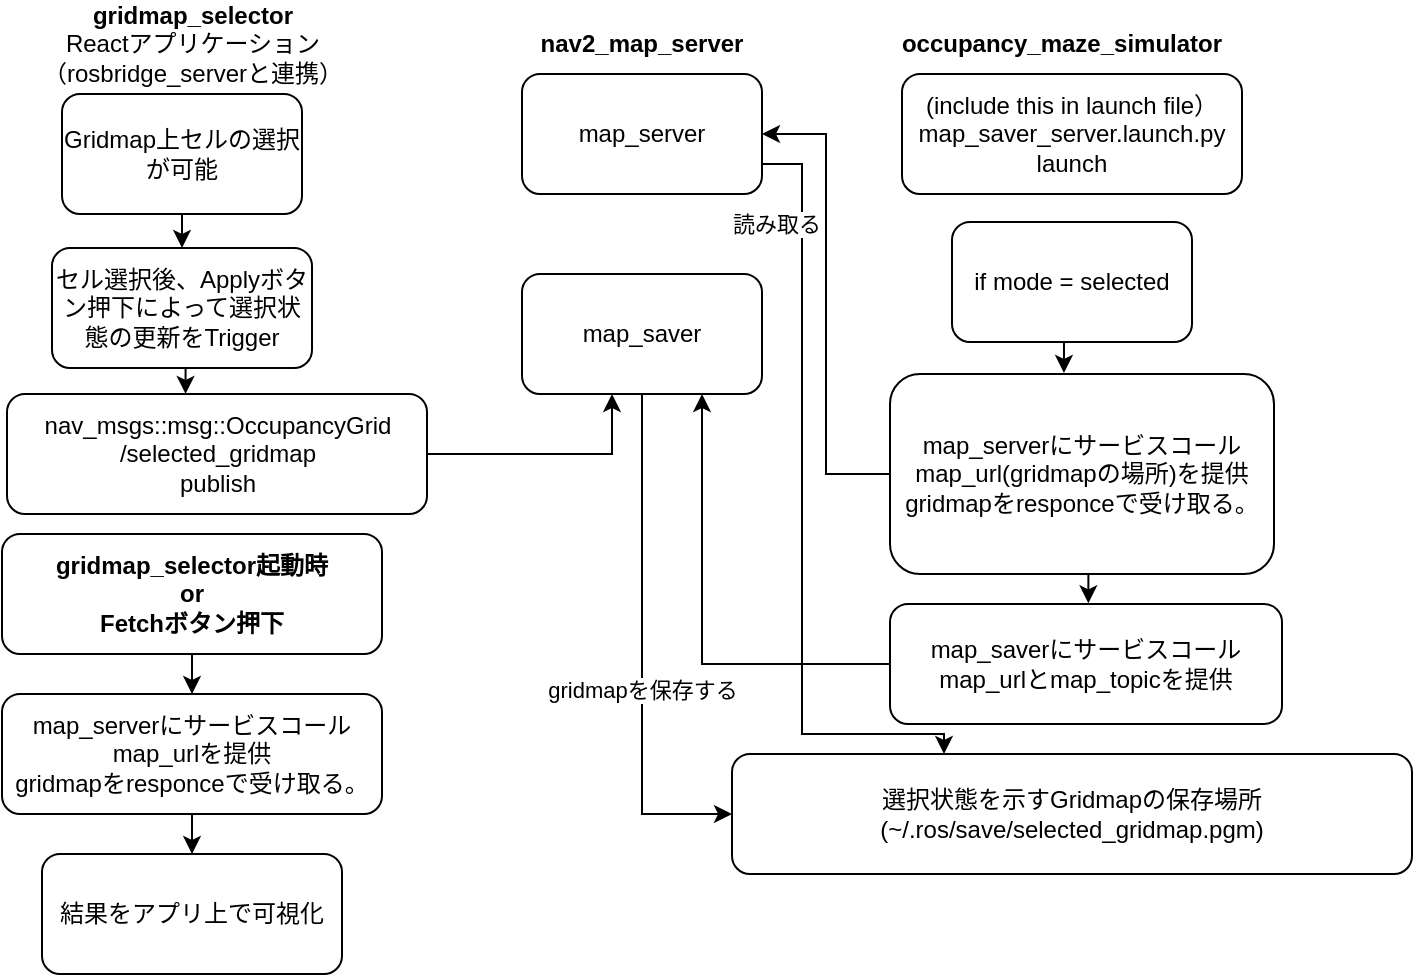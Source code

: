 <mxfile version="25.0.1">
  <diagram name="Page-1" id="C0TTzloq1Vdm2UTvwTLK">
    <mxGraphModel dx="793" dy="927" grid="1" gridSize="10" guides="1" tooltips="1" connect="1" arrows="1" fold="1" page="1" pageScale="1" pageWidth="1100" pageHeight="850" math="0" shadow="0">
      <root>
        <mxCell id="0" />
        <mxCell id="1" parent="0" />
        <mxCell id="lpFblWUsz3aCrupPQczd-22" style="edgeStyle=orthogonalEdgeStyle;rounded=0;orthogonalLoop=1;jettySize=auto;html=1;exitX=0.5;exitY=1;exitDx=0;exitDy=0;entryX=0.5;entryY=0;entryDx=0;entryDy=0;" edge="1" parent="1" source="Qm9friMbtk5Wdlpzol8I-1" target="Qm9friMbtk5Wdlpzol8I-3">
          <mxGeometry relative="1" as="geometry" />
        </mxCell>
        <mxCell id="Qm9friMbtk5Wdlpzol8I-1" value="Gridmap上セルの選択が可能" style="rounded=1;whiteSpace=wrap;html=1;" parent="1" vertex="1">
          <mxGeometry x="140" y="95" width="120" height="60" as="geometry" />
        </mxCell>
        <mxCell id="Qm9friMbtk5Wdlpzol8I-2" value="&lt;div&gt;&lt;b&gt;gridmap_selector&lt;/b&gt;&lt;/div&gt;Reactアプリケーション&lt;div&gt;（rosbridge_serverと連携）&lt;/div&gt;" style="text;html=1;align=center;verticalAlign=middle;whiteSpace=wrap;rounded=0;" parent="1" vertex="1">
          <mxGeometry x="117.5" y="50" width="175" height="40" as="geometry" />
        </mxCell>
        <mxCell id="Qm9friMbtk5Wdlpzol8I-3" value="セル選択後、Applyボタン押下によって選択状態の更新をTrigger" style="rounded=1;whiteSpace=wrap;html=1;" parent="1" vertex="1">
          <mxGeometry x="135" y="172" width="130" height="60" as="geometry" />
        </mxCell>
        <mxCell id="lpFblWUsz3aCrupPQczd-1" value="nav_msgs::msg::OccupancyGrid&lt;div&gt;/selected_gridmap&lt;/div&gt;&lt;div&gt;publish&lt;/div&gt;" style="rounded=1;whiteSpace=wrap;html=1;" vertex="1" parent="1">
          <mxGeometry x="112.5" y="245" width="210" height="60" as="geometry" />
        </mxCell>
        <mxCell id="lpFblWUsz3aCrupPQczd-2" value="&lt;div&gt;(include this in launch file）&lt;/div&gt;map_saver_server.launch.py&lt;div&gt;launch&lt;/div&gt;" style="rounded=1;whiteSpace=wrap;html=1;" vertex="1" parent="1">
          <mxGeometry x="560" y="85" width="170" height="60" as="geometry" />
        </mxCell>
        <mxCell id="lpFblWUsz3aCrupPQczd-3" value="&lt;b&gt;occupancy_maze_simulator&lt;/b&gt;" style="text;html=1;align=center;verticalAlign=middle;whiteSpace=wrap;rounded=0;" vertex="1" parent="1">
          <mxGeometry x="560" y="55" width="160" height="30" as="geometry" />
        </mxCell>
        <mxCell id="lpFblWUsz3aCrupPQczd-4" value="map_server" style="rounded=1;whiteSpace=wrap;html=1;" vertex="1" parent="1">
          <mxGeometry x="370" y="85" width="120" height="60" as="geometry" />
        </mxCell>
        <mxCell id="lpFblWUsz3aCrupPQczd-5" value="&lt;b&gt;nav2_map_server&lt;/b&gt;" style="text;html=1;align=center;verticalAlign=middle;whiteSpace=wrap;rounded=0;" vertex="1" parent="1">
          <mxGeometry x="400" y="55" width="60" height="30" as="geometry" />
        </mxCell>
        <mxCell id="lpFblWUsz3aCrupPQczd-6" value="if mode = selected" style="rounded=1;whiteSpace=wrap;html=1;" vertex="1" parent="1">
          <mxGeometry x="585" y="159" width="120" height="60" as="geometry" />
        </mxCell>
        <mxCell id="lpFblWUsz3aCrupPQczd-14" style="edgeStyle=orthogonalEdgeStyle;rounded=0;orthogonalLoop=1;jettySize=auto;html=1;exitX=0;exitY=0.5;exitDx=0;exitDy=0;entryX=1;entryY=0.5;entryDx=0;entryDy=0;" edge="1" parent="1" source="lpFblWUsz3aCrupPQczd-8" target="lpFblWUsz3aCrupPQczd-4">
          <mxGeometry relative="1" as="geometry" />
        </mxCell>
        <mxCell id="lpFblWUsz3aCrupPQczd-8" value="map_serverにサービスコール&lt;div&gt;map_url(gridmapの場所)を提供&lt;/div&gt;&lt;div&gt;gridmapをresponceで受け取る。&lt;/div&gt;" style="rounded=1;whiteSpace=wrap;html=1;" vertex="1" parent="1">
          <mxGeometry x="554" y="235" width="192" height="100" as="geometry" />
        </mxCell>
        <mxCell id="lpFblWUsz3aCrupPQczd-13" style="edgeStyle=orthogonalEdgeStyle;rounded=0;orthogonalLoop=1;jettySize=auto;html=1;exitX=0;exitY=0.5;exitDx=0;exitDy=0;entryX=0.75;entryY=1;entryDx=0;entryDy=0;" edge="1" parent="1" source="lpFblWUsz3aCrupPQczd-9" target="lpFblWUsz3aCrupPQczd-12">
          <mxGeometry relative="1" as="geometry" />
        </mxCell>
        <mxCell id="lpFblWUsz3aCrupPQczd-9" value="map_saverにサービスコール&lt;div&gt;map_urlとmap_topicを提供&lt;/div&gt;" style="rounded=1;whiteSpace=wrap;html=1;" vertex="1" parent="1">
          <mxGeometry x="554" y="350" width="196" height="60" as="geometry" />
        </mxCell>
        <mxCell id="lpFblWUsz3aCrupPQczd-18" style="edgeStyle=orthogonalEdgeStyle;rounded=0;orthogonalLoop=1;jettySize=auto;html=1;entryX=0;entryY=0.5;entryDx=0;entryDy=0;" edge="1" parent="1" source="lpFblWUsz3aCrupPQczd-12" target="lpFblWUsz3aCrupPQczd-16">
          <mxGeometry relative="1" as="geometry" />
        </mxCell>
        <mxCell id="lpFblWUsz3aCrupPQczd-21" value="gridmapを保存する" style="edgeLabel;html=1;align=center;verticalAlign=middle;resizable=0;points=[];" vertex="1" connectable="0" parent="lpFblWUsz3aCrupPQczd-18">
          <mxGeometry x="-0.176" relative="1" as="geometry">
            <mxPoint y="43" as="offset" />
          </mxGeometry>
        </mxCell>
        <mxCell id="lpFblWUsz3aCrupPQczd-12" value="map_saver" style="rounded=1;whiteSpace=wrap;html=1;" vertex="1" parent="1">
          <mxGeometry x="370" y="185" width="120" height="60" as="geometry" />
        </mxCell>
        <mxCell id="lpFblWUsz3aCrupPQczd-15" style="edgeStyle=orthogonalEdgeStyle;rounded=0;orthogonalLoop=1;jettySize=auto;html=1;exitX=1;exitY=0.5;exitDx=0;exitDy=0;entryX=0.375;entryY=1;entryDx=0;entryDy=0;entryPerimeter=0;" edge="1" parent="1" source="lpFblWUsz3aCrupPQczd-1" target="lpFblWUsz3aCrupPQczd-12">
          <mxGeometry relative="1" as="geometry" />
        </mxCell>
        <mxCell id="lpFblWUsz3aCrupPQczd-16" value="選択状態を示すGridmapの保存場所&lt;div&gt;(~/.ros/save/selected_gridmap.pgm)&lt;/div&gt;" style="rounded=1;whiteSpace=wrap;html=1;" vertex="1" parent="1">
          <mxGeometry x="475" y="425" width="340" height="60" as="geometry" />
        </mxCell>
        <mxCell id="lpFblWUsz3aCrupPQczd-19" style="edgeStyle=orthogonalEdgeStyle;rounded=0;orthogonalLoop=1;jettySize=auto;html=1;entryX=1;entryY=0.75;entryDx=0;entryDy=0;startArrow=classic;startFill=1;endArrow=none;endFill=0;" edge="1" parent="1" target="lpFblWUsz3aCrupPQczd-4">
          <mxGeometry relative="1" as="geometry">
            <mxPoint x="581" y="425" as="sourcePoint" />
            <mxPoint x="510.0" y="145.0" as="targetPoint" />
            <Array as="points">
              <mxPoint x="581" y="415" />
              <mxPoint x="510" y="415" />
              <mxPoint x="510" y="130" />
            </Array>
          </mxGeometry>
        </mxCell>
        <mxCell id="lpFblWUsz3aCrupPQczd-20" value="読み取る" style="edgeLabel;html=1;align=center;verticalAlign=middle;resizable=0;points=[];" vertex="1" connectable="0" parent="lpFblWUsz3aCrupPQczd-19">
          <mxGeometry x="0.756" y="1" relative="1" as="geometry">
            <mxPoint x="-12" y="3" as="offset" />
          </mxGeometry>
        </mxCell>
        <mxCell id="lpFblWUsz3aCrupPQczd-24" style="edgeStyle=orthogonalEdgeStyle;rounded=0;orthogonalLoop=1;jettySize=auto;html=1;exitX=0.5;exitY=1;exitDx=0;exitDy=0;entryX=0.425;entryY=-0.001;entryDx=0;entryDy=0;entryPerimeter=0;" edge="1" parent="1" source="Qm9friMbtk5Wdlpzol8I-3" target="lpFblWUsz3aCrupPQczd-1">
          <mxGeometry relative="1" as="geometry" />
        </mxCell>
        <mxCell id="lpFblWUsz3aCrupPQczd-25" style="edgeStyle=orthogonalEdgeStyle;rounded=0;orthogonalLoop=1;jettySize=auto;html=1;exitX=0.5;exitY=1;exitDx=0;exitDy=0;entryX=0.453;entryY=-0.005;entryDx=0;entryDy=0;entryPerimeter=0;" edge="1" parent="1" source="lpFblWUsz3aCrupPQczd-6" target="lpFblWUsz3aCrupPQczd-8">
          <mxGeometry relative="1" as="geometry" />
        </mxCell>
        <mxCell id="lpFblWUsz3aCrupPQczd-27" style="edgeStyle=orthogonalEdgeStyle;rounded=0;orthogonalLoop=1;jettySize=auto;html=1;exitX=0.5;exitY=1;exitDx=0;exitDy=0;entryX=0.506;entryY=-0.006;entryDx=0;entryDy=0;entryPerimeter=0;" edge="1" parent="1" source="lpFblWUsz3aCrupPQczd-8" target="lpFblWUsz3aCrupPQczd-9">
          <mxGeometry relative="1" as="geometry" />
        </mxCell>
        <mxCell id="lpFblWUsz3aCrupPQczd-30" value="" style="edgeStyle=orthogonalEdgeStyle;rounded=0;orthogonalLoop=1;jettySize=auto;html=1;" edge="1" parent="1" source="lpFblWUsz3aCrupPQczd-28" target="lpFblWUsz3aCrupPQczd-29">
          <mxGeometry relative="1" as="geometry" />
        </mxCell>
        <mxCell id="lpFblWUsz3aCrupPQczd-28" value="&lt;b&gt;gridmap_selector起動時&lt;/b&gt;&lt;div&gt;&lt;b&gt;or&lt;/b&gt;&lt;/div&gt;&lt;div&gt;&lt;b&gt;Fetchボタン押下&lt;/b&gt;&lt;/div&gt;" style="rounded=1;whiteSpace=wrap;html=1;" vertex="1" parent="1">
          <mxGeometry x="110" y="315" width="190" height="60" as="geometry" />
        </mxCell>
        <mxCell id="lpFblWUsz3aCrupPQczd-32" value="" style="edgeStyle=orthogonalEdgeStyle;rounded=0;orthogonalLoop=1;jettySize=auto;html=1;" edge="1" parent="1" source="lpFblWUsz3aCrupPQczd-29" target="lpFblWUsz3aCrupPQczd-31">
          <mxGeometry relative="1" as="geometry" />
        </mxCell>
        <mxCell id="lpFblWUsz3aCrupPQczd-29" value="map_serverにサービスコール&lt;div&gt;map_urlを提供&lt;/div&gt;&lt;div&gt;gridmapをresponceで受け取る。&lt;/div&gt;" style="rounded=1;whiteSpace=wrap;html=1;" vertex="1" parent="1">
          <mxGeometry x="110" y="395" width="190" height="60" as="geometry" />
        </mxCell>
        <mxCell id="lpFblWUsz3aCrupPQczd-31" value="結果をアプリ上で可視化" style="rounded=1;whiteSpace=wrap;html=1;" vertex="1" parent="1">
          <mxGeometry x="130" y="475" width="150" height="60" as="geometry" />
        </mxCell>
      </root>
    </mxGraphModel>
  </diagram>
</mxfile>
